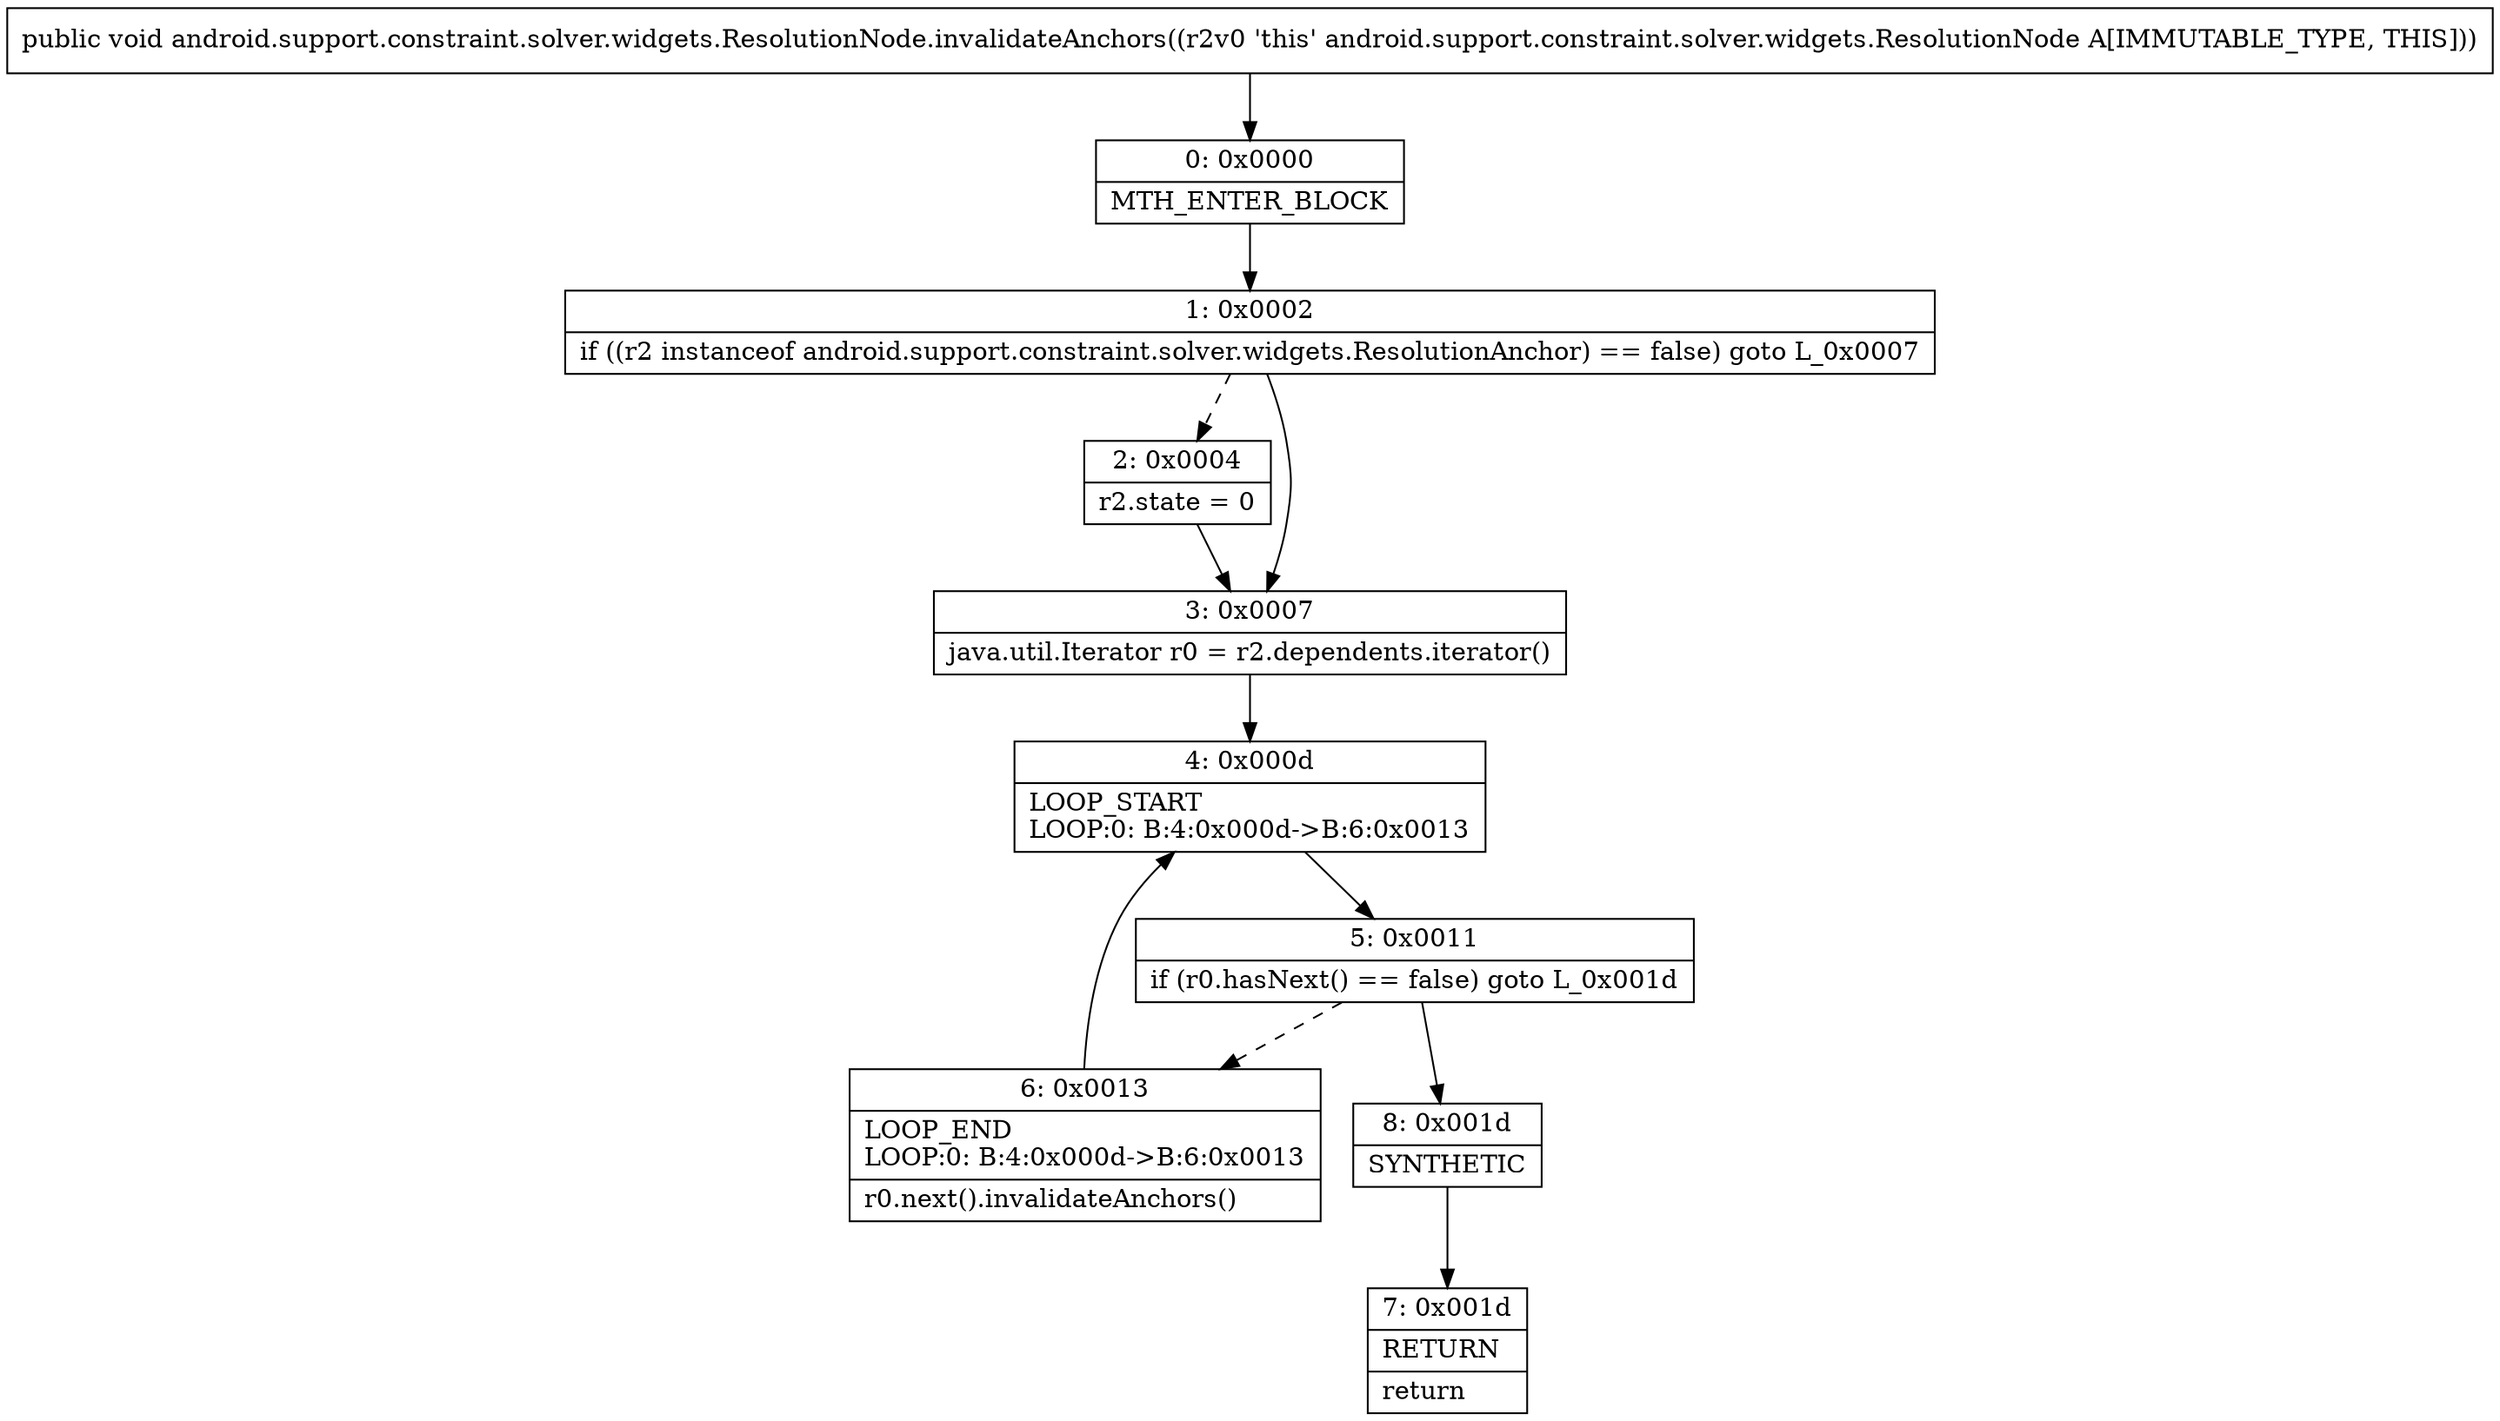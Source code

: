 digraph "CFG forandroid.support.constraint.solver.widgets.ResolutionNode.invalidateAnchors()V" {
Node_0 [shape=record,label="{0\:\ 0x0000|MTH_ENTER_BLOCK\l}"];
Node_1 [shape=record,label="{1\:\ 0x0002|if ((r2 instanceof android.support.constraint.solver.widgets.ResolutionAnchor) == false) goto L_0x0007\l}"];
Node_2 [shape=record,label="{2\:\ 0x0004|r2.state = 0\l}"];
Node_3 [shape=record,label="{3\:\ 0x0007|java.util.Iterator r0 = r2.dependents.iterator()\l}"];
Node_4 [shape=record,label="{4\:\ 0x000d|LOOP_START\lLOOP:0: B:4:0x000d\-\>B:6:0x0013\l}"];
Node_5 [shape=record,label="{5\:\ 0x0011|if (r0.hasNext() == false) goto L_0x001d\l}"];
Node_6 [shape=record,label="{6\:\ 0x0013|LOOP_END\lLOOP:0: B:4:0x000d\-\>B:6:0x0013\l|r0.next().invalidateAnchors()\l}"];
Node_7 [shape=record,label="{7\:\ 0x001d|RETURN\l|return\l}"];
Node_8 [shape=record,label="{8\:\ 0x001d|SYNTHETIC\l}"];
MethodNode[shape=record,label="{public void android.support.constraint.solver.widgets.ResolutionNode.invalidateAnchors((r2v0 'this' android.support.constraint.solver.widgets.ResolutionNode A[IMMUTABLE_TYPE, THIS])) }"];
MethodNode -> Node_0;
Node_0 -> Node_1;
Node_1 -> Node_2[style=dashed];
Node_1 -> Node_3;
Node_2 -> Node_3;
Node_3 -> Node_4;
Node_4 -> Node_5;
Node_5 -> Node_6[style=dashed];
Node_5 -> Node_8;
Node_6 -> Node_4;
Node_8 -> Node_7;
}

